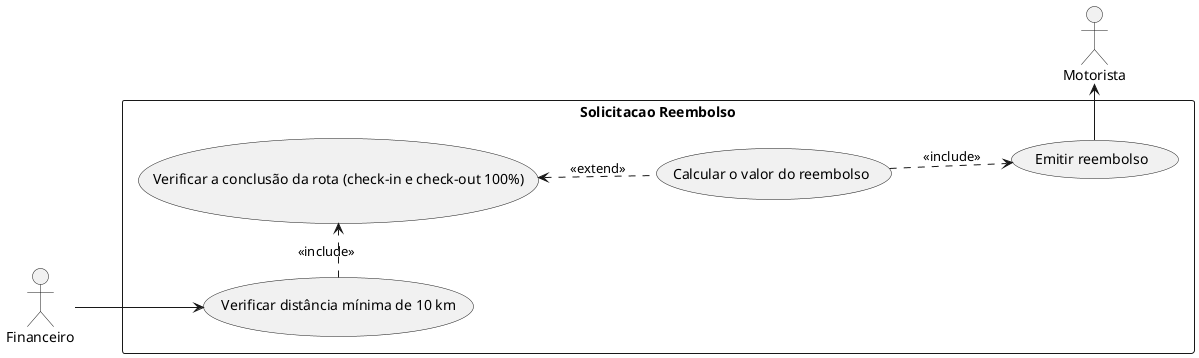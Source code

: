 @startuml Solicitacao de Reembolso

left to right direction

actor Financeiro
actor Motorista

rectangle "Solicitacao Reembolso" {
    usecase "Verificar distância mínima de 10 km" as soliReem_Verf10
    usecase "Verificar a conclusão da rota (check-in e check-out 100%)" as soliReem_InOut
    usecase "Calcular o valor do reembolso" as soliReem_Calc
    usecase "Emitir reembolso" as soliReem_emitReem
}

Financeiro --> soliReem_Verf10
soliReem_Verf10 .> soliReem_InOut: <<include>>
soliReem_InOut <.. soliReem_Calc: <<extend>>
soliReem_Calc ..> soliReem_emitReem: <<include>>
soliReem_emitReem -> Motorista


@enduml